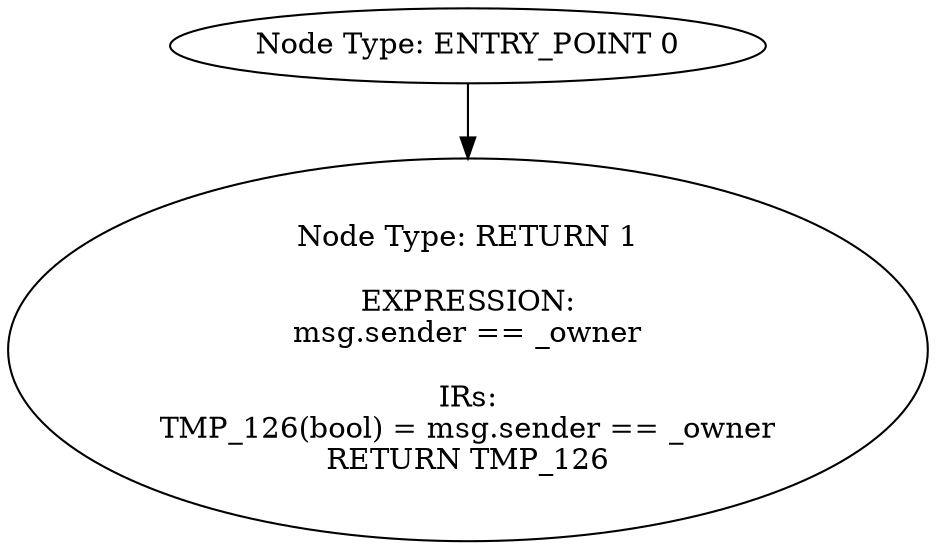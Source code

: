 digraph{
0[label="Node Type: ENTRY_POINT 0
"];
0->1;
1[label="Node Type: RETURN 1

EXPRESSION:
msg.sender == _owner

IRs:
TMP_126(bool) = msg.sender == _owner
RETURN TMP_126"];
}
